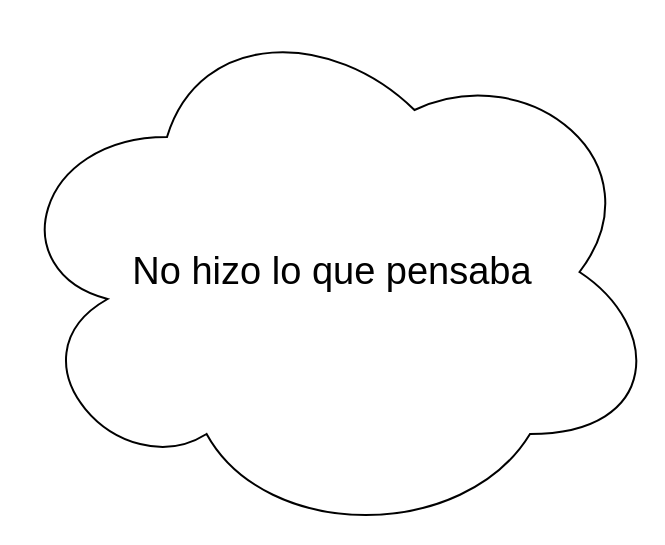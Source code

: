 <mxfile version="24.7.7">
  <diagram id="R2lEEEUBdFMjLlhIrx00" name="Page-1">
    <mxGraphModel dx="1434" dy="1846" grid="1" gridSize="10" guides="1" tooltips="1" connect="1" arrows="1" fold="1" page="1" pageScale="1" pageWidth="850" pageHeight="1100" math="0" shadow="0" extFonts="Permanent Marker^https://fonts.googleapis.com/css?family=Permanent+Marker">
      <root>
        <mxCell id="0" />
        <mxCell id="1" parent="0" />
        <mxCell id="tFC34CAFBxoNvuepQX_d-1" value="&lt;font style=&quot;font-size: 19px;&quot;&gt;No hizo lo que pensaba&lt;/font&gt;" style="ellipse;shape=cloud;whiteSpace=wrap;html=1;align=center;" vertex="1" parent="1">
          <mxGeometry x="250" y="-950" width="330" height="270" as="geometry" />
        </mxCell>
      </root>
    </mxGraphModel>
  </diagram>
</mxfile>
